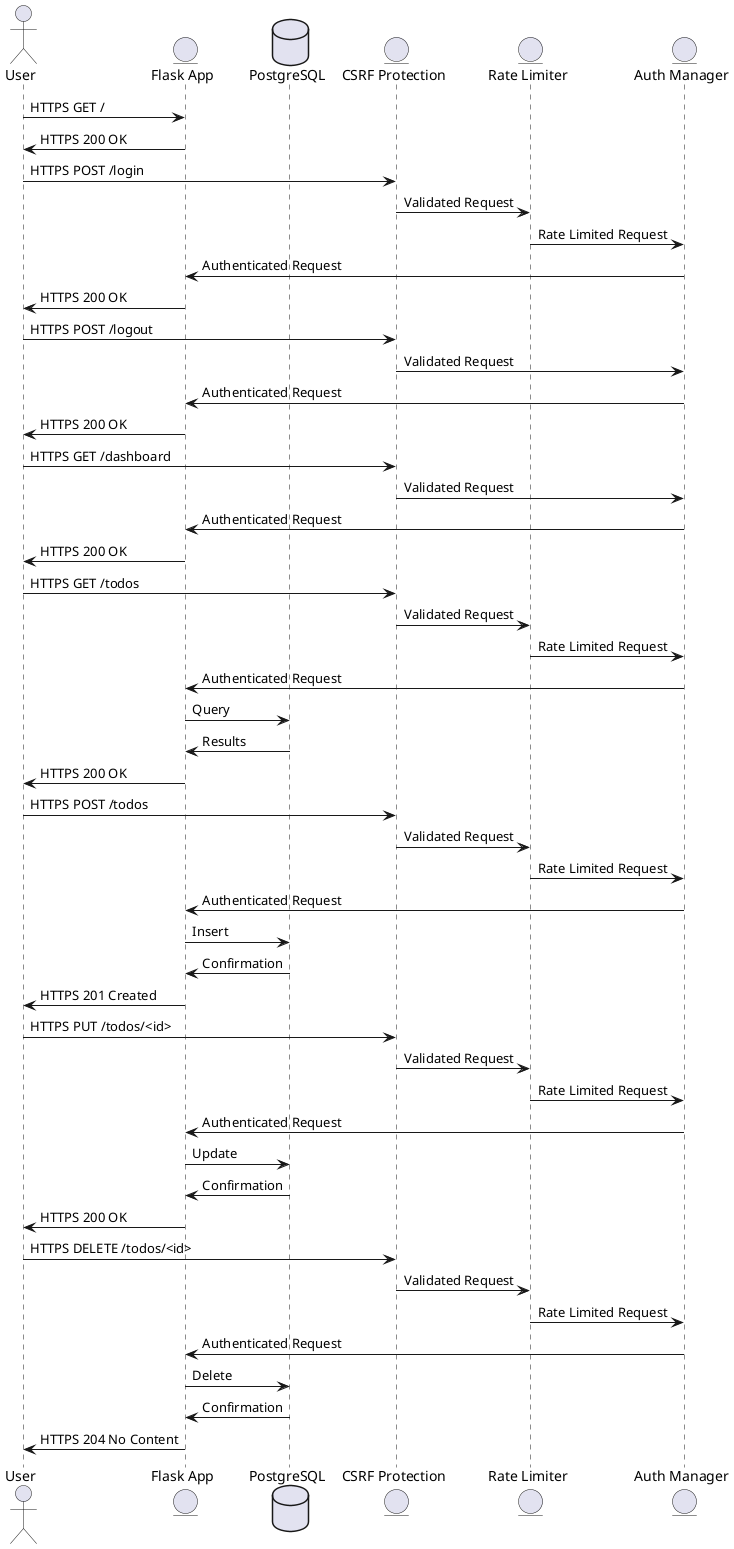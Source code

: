 @startuml
actor actor_User_acf3059e70 as "User"
entity process_FlaskApp_d2006ce1bb as "Flask App"
database datastore_PostgreSQL_f8af758679 as "PostgreSQL"
entity process_CSRFProtection_2c440ebe53 as "CSRF Protection"
entity process_RateLimiter_0291419f72 as "Rate Limiter"
entity process_AuthManager_c76a0a7067 as "Auth Manager"

actor_User_acf3059e70 -> process_FlaskApp_d2006ce1bb: HTTPS GET /
process_FlaskApp_d2006ce1bb -> actor_User_acf3059e70: HTTPS 200 OK
actor_User_acf3059e70 -> process_CSRFProtection_2c440ebe53: HTTPS POST /login
process_CSRFProtection_2c440ebe53 -> process_RateLimiter_0291419f72: Validated Request
process_RateLimiter_0291419f72 -> process_AuthManager_c76a0a7067: Rate Limited Request
process_AuthManager_c76a0a7067 -> process_FlaskApp_d2006ce1bb: Authenticated Request
process_FlaskApp_d2006ce1bb -> actor_User_acf3059e70: HTTPS 200 OK
actor_User_acf3059e70 -> process_CSRFProtection_2c440ebe53: HTTPS POST /logout
process_CSRFProtection_2c440ebe53 -> process_AuthManager_c76a0a7067: Validated Request
process_AuthManager_c76a0a7067 -> process_FlaskApp_d2006ce1bb: Authenticated Request
process_FlaskApp_d2006ce1bb -> actor_User_acf3059e70: HTTPS 200 OK
actor_User_acf3059e70 -> process_CSRFProtection_2c440ebe53: HTTPS GET /dashboard
process_CSRFProtection_2c440ebe53 -> process_AuthManager_c76a0a7067: Validated Request
process_AuthManager_c76a0a7067 -> process_FlaskApp_d2006ce1bb: Authenticated Request
process_FlaskApp_d2006ce1bb -> actor_User_acf3059e70: HTTPS 200 OK
actor_User_acf3059e70 -> process_CSRFProtection_2c440ebe53: HTTPS GET /todos
process_CSRFProtection_2c440ebe53 -> process_RateLimiter_0291419f72: Validated Request
process_RateLimiter_0291419f72 -> process_AuthManager_c76a0a7067: Rate Limited Request
process_AuthManager_c76a0a7067 -> process_FlaskApp_d2006ce1bb: Authenticated Request
process_FlaskApp_d2006ce1bb -> datastore_PostgreSQL_f8af758679: Query
datastore_PostgreSQL_f8af758679 -> process_FlaskApp_d2006ce1bb: Results
process_FlaskApp_d2006ce1bb -> actor_User_acf3059e70: HTTPS 200 OK
actor_User_acf3059e70 -> process_CSRFProtection_2c440ebe53: HTTPS POST /todos
process_CSRFProtection_2c440ebe53 -> process_RateLimiter_0291419f72: Validated Request
process_RateLimiter_0291419f72 -> process_AuthManager_c76a0a7067: Rate Limited Request
process_AuthManager_c76a0a7067 -> process_FlaskApp_d2006ce1bb: Authenticated Request
process_FlaskApp_d2006ce1bb -> datastore_PostgreSQL_f8af758679: Insert
datastore_PostgreSQL_f8af758679 -> process_FlaskApp_d2006ce1bb: Confirmation
process_FlaskApp_d2006ce1bb -> actor_User_acf3059e70: HTTPS 201 Created
actor_User_acf3059e70 -> process_CSRFProtection_2c440ebe53: HTTPS PUT /todos/<id>
process_CSRFProtection_2c440ebe53 -> process_RateLimiter_0291419f72: Validated Request
process_RateLimiter_0291419f72 -> process_AuthManager_c76a0a7067: Rate Limited Request
process_AuthManager_c76a0a7067 -> process_FlaskApp_d2006ce1bb: Authenticated Request
process_FlaskApp_d2006ce1bb -> datastore_PostgreSQL_f8af758679: Update
datastore_PostgreSQL_f8af758679 -> process_FlaskApp_d2006ce1bb: Confirmation
process_FlaskApp_d2006ce1bb -> actor_User_acf3059e70: HTTPS 200 OK
actor_User_acf3059e70 -> process_CSRFProtection_2c440ebe53: HTTPS DELETE /todos/<id>
process_CSRFProtection_2c440ebe53 -> process_RateLimiter_0291419f72: Validated Request
process_RateLimiter_0291419f72 -> process_AuthManager_c76a0a7067: Rate Limited Request
process_AuthManager_c76a0a7067 -> process_FlaskApp_d2006ce1bb: Authenticated Request
process_FlaskApp_d2006ce1bb -> datastore_PostgreSQL_f8af758679: Delete
datastore_PostgreSQL_f8af758679 -> process_FlaskApp_d2006ce1bb: Confirmation
process_FlaskApp_d2006ce1bb -> actor_User_acf3059e70: HTTPS 204 No Content
@enduml
